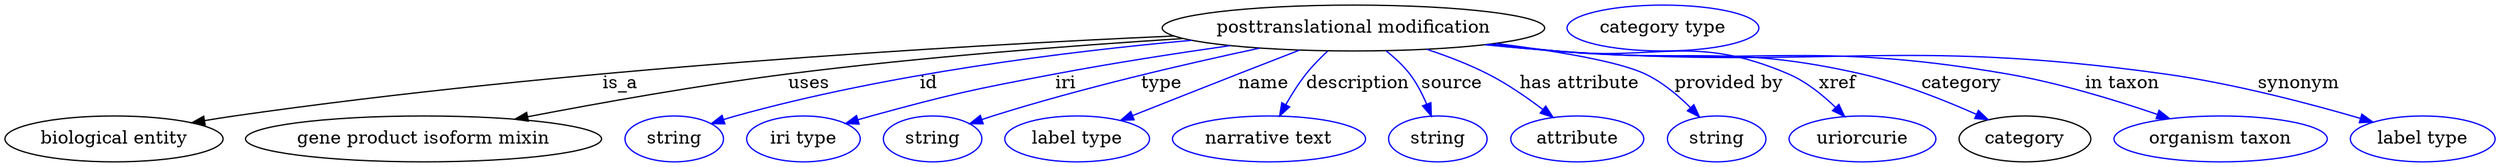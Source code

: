 digraph {
	graph [bb="0,0,1943.7,123"];
	node [label="\N"];
	"posttranslational modification"	[height=0.5,
		label="posttranslational modification",
		pos="1053.1,105",
		width=4.1524];
	"biological entity"	[height=0.5,
		pos="85.142,18",
		width=2.3651];
	"posttranslational modification" -> "biological entity"	[label=is_a,
		lp="481.14,61.5",
		pos="e,145.97,30.656 912.88,98.753 739.72,90.973 436.54,73.107 179.14,36 171.58,34.91 163.7,33.662 155.86,32.349"];
	"gene product isoform mixin"	[height=0.5,
		pos="327.14,18",
		width=3.8635];
	"posttranslational modification" -> "gene product isoform mixin"	[label=uses,
		lp="627.64,61.5",
		pos="e,398.35,33.476 919.83,96.762 831.94,91.174 714.42,82.15 611.14,69 542.39,60.246 464.94,46.338 408.31,35.41"];
	id	[color=blue,
		height=0.5,
		label=string,
		pos="522.14,18",
		width=1.0652];
	"posttranslational modification" -> id	[color=blue,
		label=id,
		lp="721.14,61.5",
		pos="e,551.13,29.99 926.7,95.337 828.16,86.408 688.64,68.959 570.14,36 567.03,35.135 563.84,34.172 560.64,33.155",
		style=solid];
	iri	[color=blue,
		height=0.5,
		label="iri type",
		pos="623.14,18",
		width=1.2277];
	"posttranslational modification" -> iri	[color=blue,
		label=iri,
		lp="828.14,61.5",
		pos="e,656.44,29.93 956.5,91.199 914.48,85.191 864.75,77.484 820.14,69 756.07,56.813 740.08,53.14 677.14,36 673.57,35.026 669.87,33.97 \
666.17,32.877",
		style=solid];
	type	[color=blue,
		height=0.5,
		label=string,
		pos="724.14,18",
		width=1.0652];
	"posttranslational modification" -> type	[color=blue,
		label=type,
		lp="903.14,61.5",
		pos="e,753.1,29.898 979.94,89.252 922.56,76.999 841.02,58.047 771.14,36 768.39,35.131 765.56,34.201 762.71,33.24",
		style=solid];
	name	[color=blue,
		height=0.5,
		label="label type",
		pos="837.14,18",
		width=1.5707];
	"posttranslational modification" -> name	[color=blue,
		label=name,
		lp="983.14,61.5",
		pos="e,871.08,32.539 1011,87.678 995.89,81.812 978.75,75.13 963.14,69 935.59,58.174 904.69,45.914 880.38,36.244",
		style=solid];
	description	[color=blue,
		height=0.5,
		label="narrative text",
		pos="987.14,18",
		width=2.0943];
	"posttranslational modification" -> description	[color=blue,
		label=description,
		lp="1056.6,61.5",
		pos="e,995.42,35.979 1032.9,86.808 1027.1,81.419 1021.1,75.241 1016.1,69 1010.3,61.647 1004.9,53.001 1000.3,44.985",
		style=solid];
	source	[color=blue,
		height=0.5,
		label=string,
		pos="1119.1,18",
		width=1.0652];
	"posttranslational modification" -> source	[color=blue,
		label=source,
		lp="1130.1,61.5",
		pos="e,1114,35.85 1078.8,86.992 1085.4,81.78 1092,75.649 1097.1,69 1102.6,61.951 1107,53.351 1110.4,45.285",
		style=solid];
	"has attribute"	[color=blue,
		height=0.5,
		label=attribute,
		pos="1227.1,18",
		width=1.4443];
	"posttranslational modification" -> "has attribute"	[color=blue,
		label="has attribute",
		lp="1230.1,61.5",
		pos="e,1208.5,34.899 1110.6,88.364 1126.4,83.125 1143.3,76.637 1158.1,69 1173,61.368 1188.2,50.738 1200.5,41.242",
		style=solid];
	"provided by"	[color=blue,
		height=0.5,
		label=string,
		pos="1335.1,18",
		width=1.0652];
	"posttranslational modification" -> "provided by"	[color=blue,
		label="provided by",
		lp="1345.6,61.5",
		pos="e,1322.3,35.224 1165,93.028 1211.9,87.158 1260.3,79.052 1281.1,69 1294,62.778 1306,52.424 1315.4,42.747",
		style=solid];
	xref	[color=blue,
		height=0.5,
		label=uriorcurie,
		pos="1449.1,18",
		width=1.5887];
	"posttranslational modification" -> xref	[color=blue,
		label=xref,
		lp="1429.6,61.5",
		pos="e,1435.5,35.486 1160.2,92.361 1177.3,90.544 1194.7,88.704 1211.1,87 1251.3,82.838 1355.1,85.097 1392.1,69 1405.8,63.068 1418.5,52.611 \
1428.5,42.789",
		style=solid];
	category	[height=0.5,
		pos="1576.1,18",
		width=1.4263];
	"posttranslational modification" -> category	[color=blue,
		label=category,
		lp="1526.6,61.5",
		pos="e,1547.4,33.061 1158.5,92.201 1176.1,90.366 1194.1,88.563 1211.1,87 1316.3,77.348 1345.1,92.476 1448.1,69 1479.5,61.854 1513.3,48.373 \
1538.3,37.209",
		style=solid];
	"in taxon"	[color=blue,
		height=0.5,
		label="organism taxon",
		pos="1729.1,18",
		width=2.3109];
	"posttranslational modification" -> "in taxon"	[color=blue,
		label="in taxon",
		lp="1652.1,61.5",
		pos="e,1689.3,33.879 1156.8,92.014 1174.9,90.158 1193.5,88.397 1211.1,87 1366.9,74.64 1408.2,95.592 1562.1,69 1602.4,62.043 1646.7,48.514 \
1679.5,37.282",
		style=solid];
	synonym	[color=blue,
		height=0.5,
		label="label type",
		pos="1887.1,18",
		width=1.5707];
	"posttranslational modification" -> synonym	[color=blue,
		label=synonym,
		lp="1790.1,61.5",
		pos="e,1848.1,31.241 1155.9,91.903 1174.3,90.036 1193.3,88.3 1211.1,87 1421.4,71.714 1476.3,98.001 1685.1,69 1738.4,61.608 1797.9,45.927 \
1838.5,34.085",
		style=solid];
	"named thing_category"	[color=blue,
		height=0.5,
		label="category type",
		pos="1295.1,105",
		width=2.0762];
}
